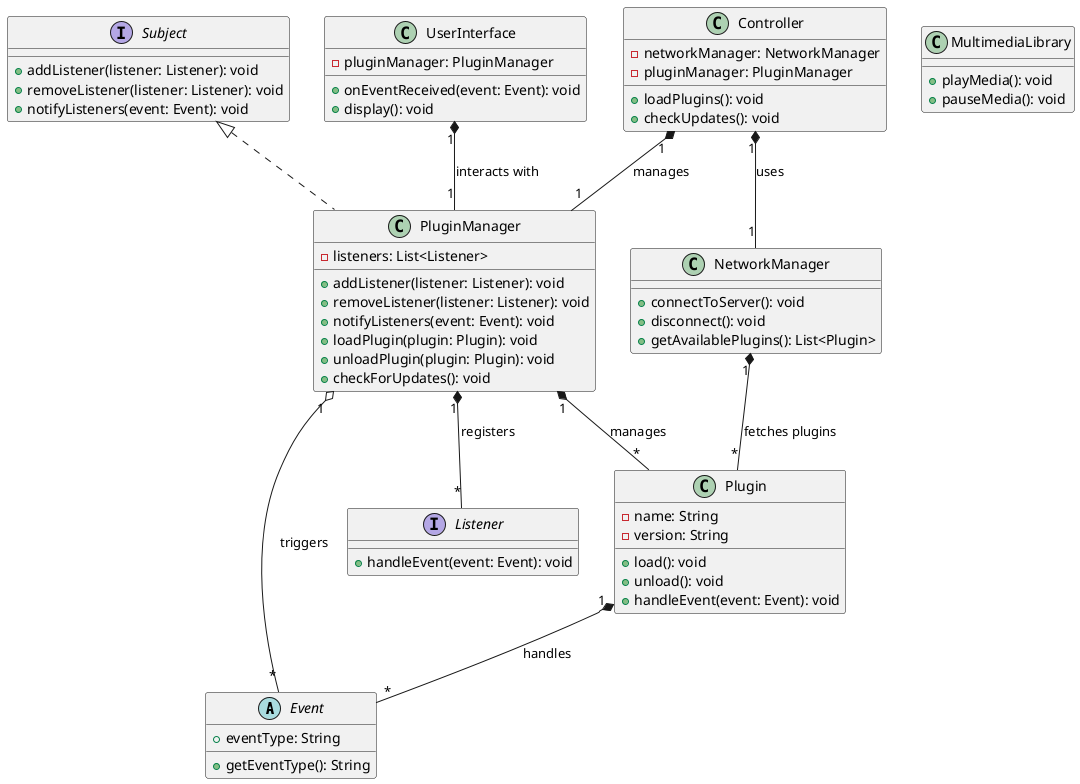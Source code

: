 @startuml

abstract class Event {
    +eventType: String
    +getEventType(): String
}

interface Listener {
    +handleEvent(event: Event): void
}

class Plugin {
    -name: String
    -version: String
    +load(): void
    +unload(): void
    +handleEvent(event: Event): void
}

class PluginManager implements Subject {
    -listeners: List<Listener>
    +addListener(listener: Listener): void
    +removeListener(listener: Listener): void
    +notifyListeners(event: Event): void
    +loadPlugin(plugin: Plugin): void
    +unloadPlugin(plugin: Plugin): void
    +checkForUpdates(): void
}

interface Subject {
    +addListener(listener: Listener): void
    +removeListener(listener: Listener): void
    +notifyListeners(event: Event): void
}

class UserInterface {
    -pluginManager: PluginManager
    +onEventReceived(event: Event): void
    +display(): void
}

class Controller {
    -networkManager: NetworkManager
    -pluginManager: PluginManager
    +loadPlugins(): void
    +checkUpdates(): void
}

class NetworkManager {
    +connectToServer(): void
    +disconnect(): void
    +getAvailablePlugins(): List<Plugin>
}

class MultimediaLibrary {
    +playMedia(): void
    +pauseMedia(): void
}

PluginManager "1" *-- "*" Plugin : manages
Plugin "1" *-- "*" Event : handles
UserInterface "1" *-- "1" PluginManager : interacts with
Controller "1" *-- "1" PluginManager : manages
Controller "1" *-- "1" NetworkManager : uses
PluginManager "1" *-- "*" Listener : registers
NetworkManager "1" *-- "*" Plugin : fetches plugins
PluginManager "1" o-- "*" Event : triggers

@enduml
